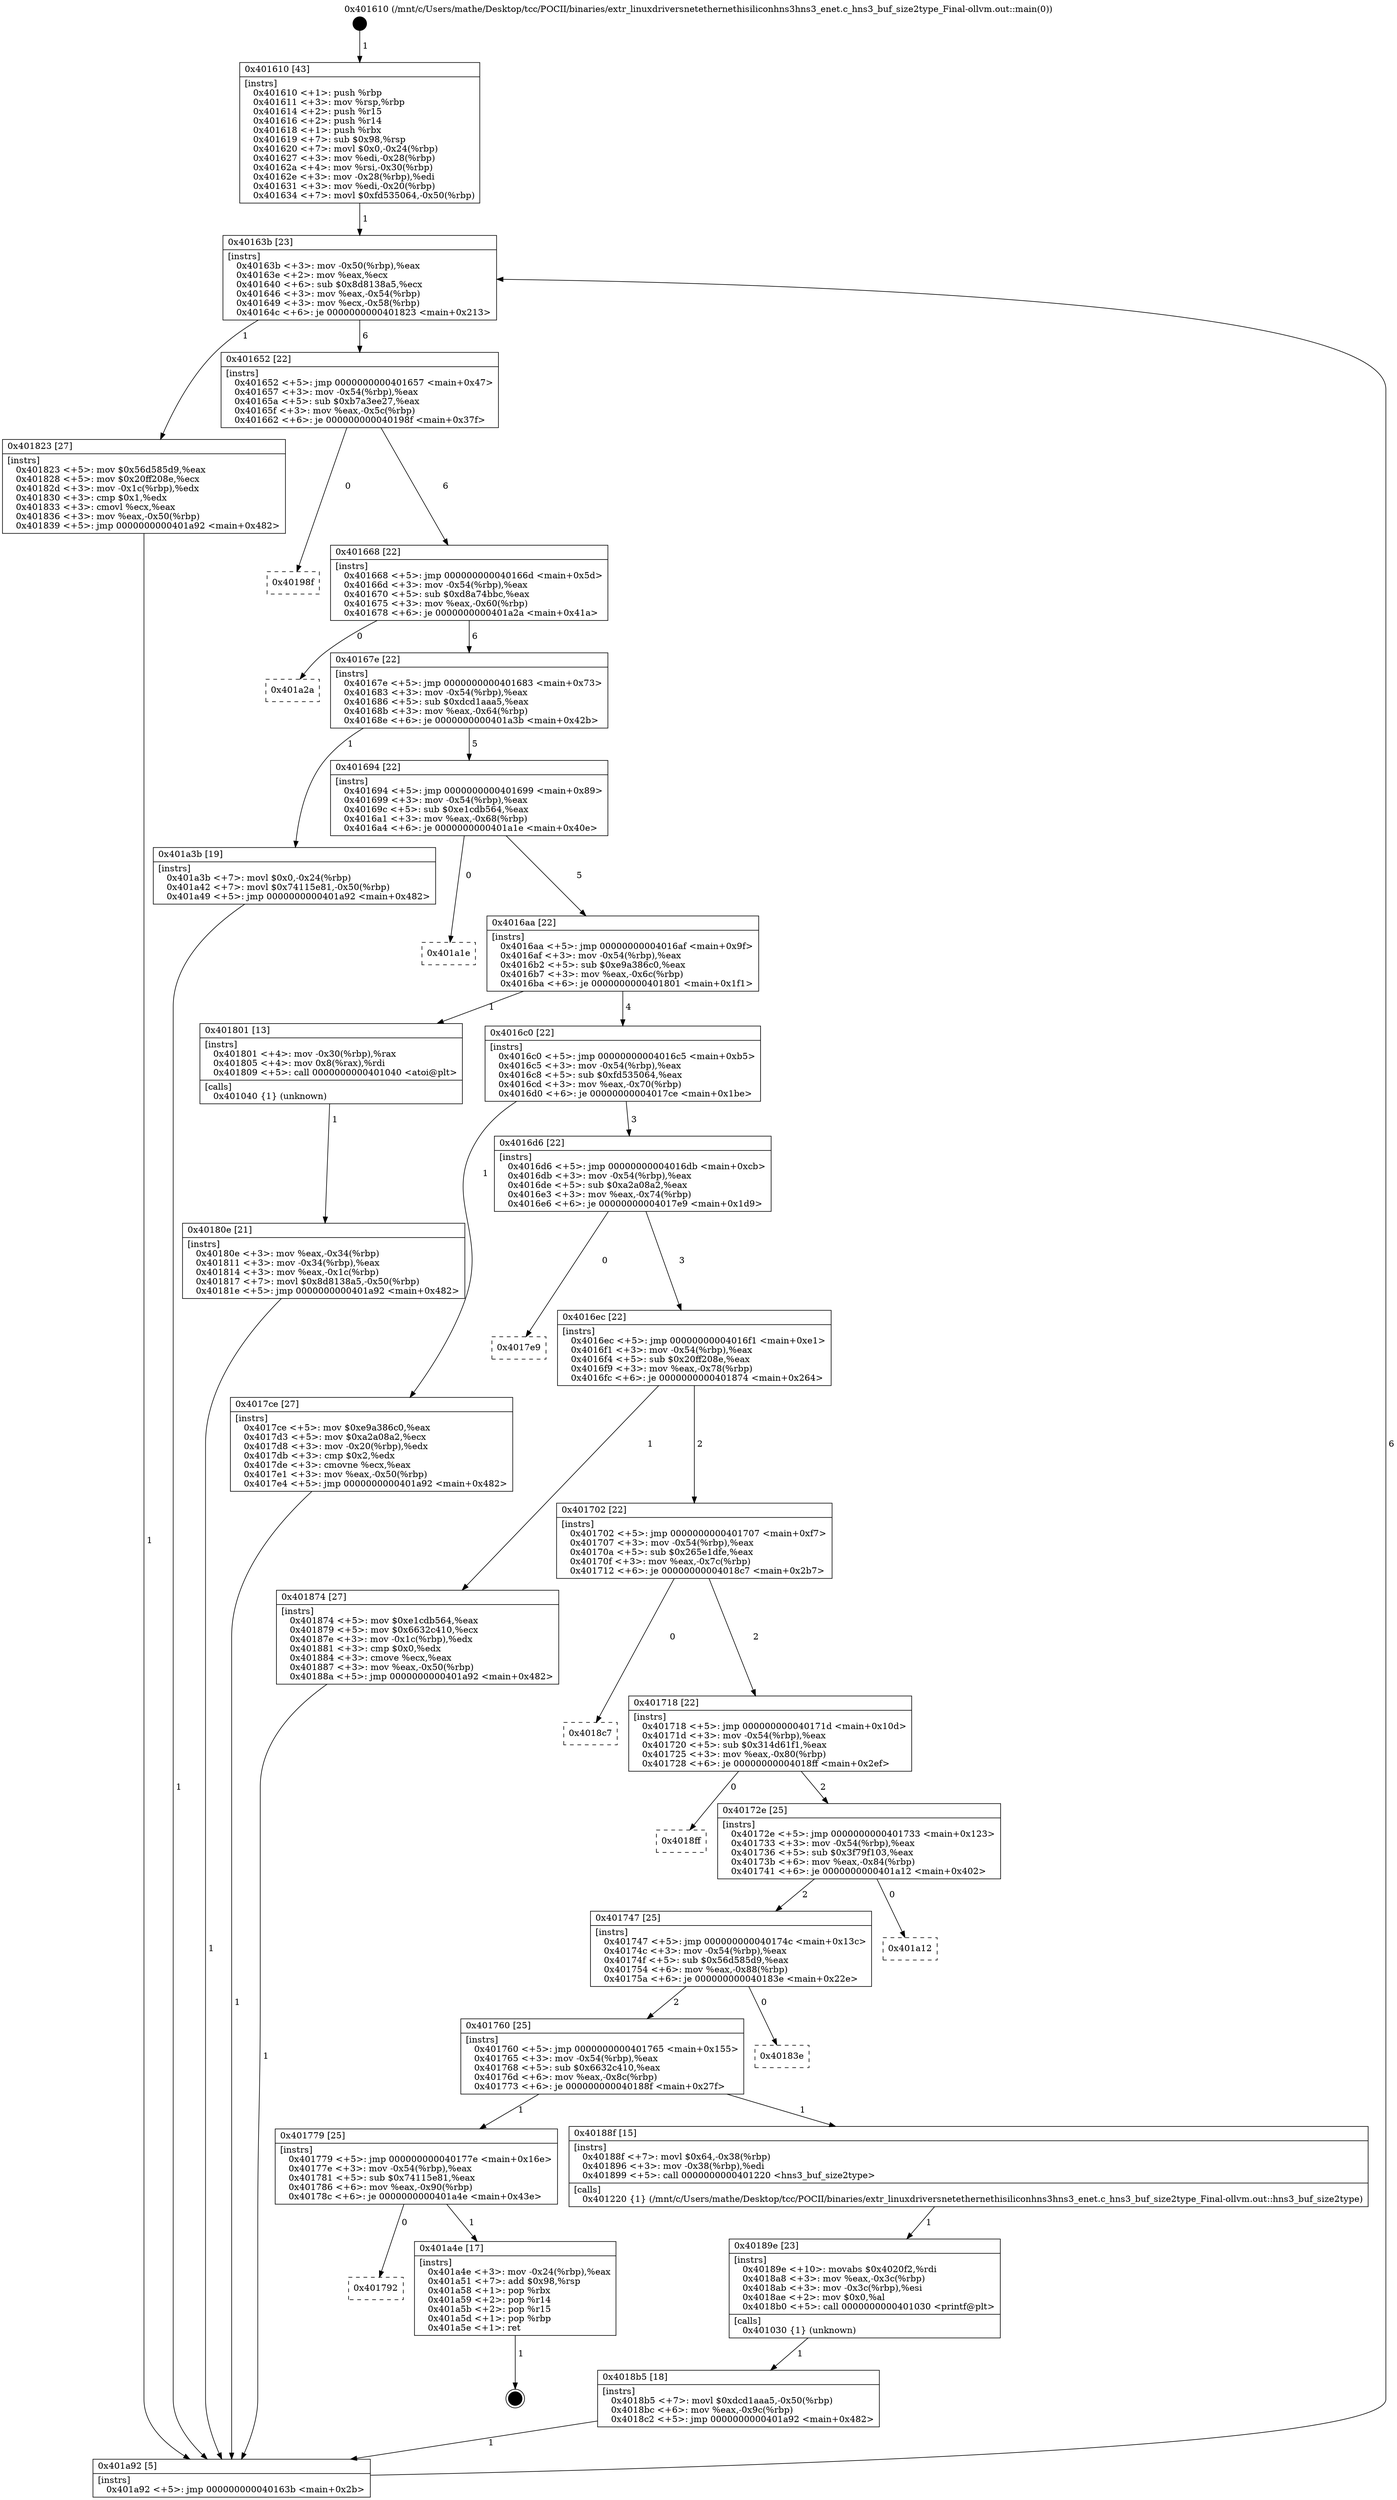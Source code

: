digraph "0x401610" {
  label = "0x401610 (/mnt/c/Users/mathe/Desktop/tcc/POCII/binaries/extr_linuxdriversnetethernethisiliconhns3hns3_enet.c_hns3_buf_size2type_Final-ollvm.out::main(0))"
  labelloc = "t"
  node[shape=record]

  Entry [label="",width=0.3,height=0.3,shape=circle,fillcolor=black,style=filled]
  "0x40163b" [label="{
     0x40163b [23]\l
     | [instrs]\l
     &nbsp;&nbsp;0x40163b \<+3\>: mov -0x50(%rbp),%eax\l
     &nbsp;&nbsp;0x40163e \<+2\>: mov %eax,%ecx\l
     &nbsp;&nbsp;0x401640 \<+6\>: sub $0x8d8138a5,%ecx\l
     &nbsp;&nbsp;0x401646 \<+3\>: mov %eax,-0x54(%rbp)\l
     &nbsp;&nbsp;0x401649 \<+3\>: mov %ecx,-0x58(%rbp)\l
     &nbsp;&nbsp;0x40164c \<+6\>: je 0000000000401823 \<main+0x213\>\l
  }"]
  "0x401823" [label="{
     0x401823 [27]\l
     | [instrs]\l
     &nbsp;&nbsp;0x401823 \<+5\>: mov $0x56d585d9,%eax\l
     &nbsp;&nbsp;0x401828 \<+5\>: mov $0x20ff208e,%ecx\l
     &nbsp;&nbsp;0x40182d \<+3\>: mov -0x1c(%rbp),%edx\l
     &nbsp;&nbsp;0x401830 \<+3\>: cmp $0x1,%edx\l
     &nbsp;&nbsp;0x401833 \<+3\>: cmovl %ecx,%eax\l
     &nbsp;&nbsp;0x401836 \<+3\>: mov %eax,-0x50(%rbp)\l
     &nbsp;&nbsp;0x401839 \<+5\>: jmp 0000000000401a92 \<main+0x482\>\l
  }"]
  "0x401652" [label="{
     0x401652 [22]\l
     | [instrs]\l
     &nbsp;&nbsp;0x401652 \<+5\>: jmp 0000000000401657 \<main+0x47\>\l
     &nbsp;&nbsp;0x401657 \<+3\>: mov -0x54(%rbp),%eax\l
     &nbsp;&nbsp;0x40165a \<+5\>: sub $0xb7a3ee27,%eax\l
     &nbsp;&nbsp;0x40165f \<+3\>: mov %eax,-0x5c(%rbp)\l
     &nbsp;&nbsp;0x401662 \<+6\>: je 000000000040198f \<main+0x37f\>\l
  }"]
  Exit [label="",width=0.3,height=0.3,shape=circle,fillcolor=black,style=filled,peripheries=2]
  "0x40198f" [label="{
     0x40198f\l
  }", style=dashed]
  "0x401668" [label="{
     0x401668 [22]\l
     | [instrs]\l
     &nbsp;&nbsp;0x401668 \<+5\>: jmp 000000000040166d \<main+0x5d\>\l
     &nbsp;&nbsp;0x40166d \<+3\>: mov -0x54(%rbp),%eax\l
     &nbsp;&nbsp;0x401670 \<+5\>: sub $0xd8a74bbc,%eax\l
     &nbsp;&nbsp;0x401675 \<+3\>: mov %eax,-0x60(%rbp)\l
     &nbsp;&nbsp;0x401678 \<+6\>: je 0000000000401a2a \<main+0x41a\>\l
  }"]
  "0x401792" [label="{
     0x401792\l
  }", style=dashed]
  "0x401a2a" [label="{
     0x401a2a\l
  }", style=dashed]
  "0x40167e" [label="{
     0x40167e [22]\l
     | [instrs]\l
     &nbsp;&nbsp;0x40167e \<+5\>: jmp 0000000000401683 \<main+0x73\>\l
     &nbsp;&nbsp;0x401683 \<+3\>: mov -0x54(%rbp),%eax\l
     &nbsp;&nbsp;0x401686 \<+5\>: sub $0xdcd1aaa5,%eax\l
     &nbsp;&nbsp;0x40168b \<+3\>: mov %eax,-0x64(%rbp)\l
     &nbsp;&nbsp;0x40168e \<+6\>: je 0000000000401a3b \<main+0x42b\>\l
  }"]
  "0x401a4e" [label="{
     0x401a4e [17]\l
     | [instrs]\l
     &nbsp;&nbsp;0x401a4e \<+3\>: mov -0x24(%rbp),%eax\l
     &nbsp;&nbsp;0x401a51 \<+7\>: add $0x98,%rsp\l
     &nbsp;&nbsp;0x401a58 \<+1\>: pop %rbx\l
     &nbsp;&nbsp;0x401a59 \<+2\>: pop %r14\l
     &nbsp;&nbsp;0x401a5b \<+2\>: pop %r15\l
     &nbsp;&nbsp;0x401a5d \<+1\>: pop %rbp\l
     &nbsp;&nbsp;0x401a5e \<+1\>: ret\l
  }"]
  "0x401a3b" [label="{
     0x401a3b [19]\l
     | [instrs]\l
     &nbsp;&nbsp;0x401a3b \<+7\>: movl $0x0,-0x24(%rbp)\l
     &nbsp;&nbsp;0x401a42 \<+7\>: movl $0x74115e81,-0x50(%rbp)\l
     &nbsp;&nbsp;0x401a49 \<+5\>: jmp 0000000000401a92 \<main+0x482\>\l
  }"]
  "0x401694" [label="{
     0x401694 [22]\l
     | [instrs]\l
     &nbsp;&nbsp;0x401694 \<+5\>: jmp 0000000000401699 \<main+0x89\>\l
     &nbsp;&nbsp;0x401699 \<+3\>: mov -0x54(%rbp),%eax\l
     &nbsp;&nbsp;0x40169c \<+5\>: sub $0xe1cdb564,%eax\l
     &nbsp;&nbsp;0x4016a1 \<+3\>: mov %eax,-0x68(%rbp)\l
     &nbsp;&nbsp;0x4016a4 \<+6\>: je 0000000000401a1e \<main+0x40e\>\l
  }"]
  "0x4018b5" [label="{
     0x4018b5 [18]\l
     | [instrs]\l
     &nbsp;&nbsp;0x4018b5 \<+7\>: movl $0xdcd1aaa5,-0x50(%rbp)\l
     &nbsp;&nbsp;0x4018bc \<+6\>: mov %eax,-0x9c(%rbp)\l
     &nbsp;&nbsp;0x4018c2 \<+5\>: jmp 0000000000401a92 \<main+0x482\>\l
  }"]
  "0x401a1e" [label="{
     0x401a1e\l
  }", style=dashed]
  "0x4016aa" [label="{
     0x4016aa [22]\l
     | [instrs]\l
     &nbsp;&nbsp;0x4016aa \<+5\>: jmp 00000000004016af \<main+0x9f\>\l
     &nbsp;&nbsp;0x4016af \<+3\>: mov -0x54(%rbp),%eax\l
     &nbsp;&nbsp;0x4016b2 \<+5\>: sub $0xe9a386c0,%eax\l
     &nbsp;&nbsp;0x4016b7 \<+3\>: mov %eax,-0x6c(%rbp)\l
     &nbsp;&nbsp;0x4016ba \<+6\>: je 0000000000401801 \<main+0x1f1\>\l
  }"]
  "0x40189e" [label="{
     0x40189e [23]\l
     | [instrs]\l
     &nbsp;&nbsp;0x40189e \<+10\>: movabs $0x4020f2,%rdi\l
     &nbsp;&nbsp;0x4018a8 \<+3\>: mov %eax,-0x3c(%rbp)\l
     &nbsp;&nbsp;0x4018ab \<+3\>: mov -0x3c(%rbp),%esi\l
     &nbsp;&nbsp;0x4018ae \<+2\>: mov $0x0,%al\l
     &nbsp;&nbsp;0x4018b0 \<+5\>: call 0000000000401030 \<printf@plt\>\l
     | [calls]\l
     &nbsp;&nbsp;0x401030 \{1\} (unknown)\l
  }"]
  "0x401801" [label="{
     0x401801 [13]\l
     | [instrs]\l
     &nbsp;&nbsp;0x401801 \<+4\>: mov -0x30(%rbp),%rax\l
     &nbsp;&nbsp;0x401805 \<+4\>: mov 0x8(%rax),%rdi\l
     &nbsp;&nbsp;0x401809 \<+5\>: call 0000000000401040 \<atoi@plt\>\l
     | [calls]\l
     &nbsp;&nbsp;0x401040 \{1\} (unknown)\l
  }"]
  "0x4016c0" [label="{
     0x4016c0 [22]\l
     | [instrs]\l
     &nbsp;&nbsp;0x4016c0 \<+5\>: jmp 00000000004016c5 \<main+0xb5\>\l
     &nbsp;&nbsp;0x4016c5 \<+3\>: mov -0x54(%rbp),%eax\l
     &nbsp;&nbsp;0x4016c8 \<+5\>: sub $0xfd535064,%eax\l
     &nbsp;&nbsp;0x4016cd \<+3\>: mov %eax,-0x70(%rbp)\l
     &nbsp;&nbsp;0x4016d0 \<+6\>: je 00000000004017ce \<main+0x1be\>\l
  }"]
  "0x401779" [label="{
     0x401779 [25]\l
     | [instrs]\l
     &nbsp;&nbsp;0x401779 \<+5\>: jmp 000000000040177e \<main+0x16e\>\l
     &nbsp;&nbsp;0x40177e \<+3\>: mov -0x54(%rbp),%eax\l
     &nbsp;&nbsp;0x401781 \<+5\>: sub $0x74115e81,%eax\l
     &nbsp;&nbsp;0x401786 \<+6\>: mov %eax,-0x90(%rbp)\l
     &nbsp;&nbsp;0x40178c \<+6\>: je 0000000000401a4e \<main+0x43e\>\l
  }"]
  "0x4017ce" [label="{
     0x4017ce [27]\l
     | [instrs]\l
     &nbsp;&nbsp;0x4017ce \<+5\>: mov $0xe9a386c0,%eax\l
     &nbsp;&nbsp;0x4017d3 \<+5\>: mov $0xa2a08a2,%ecx\l
     &nbsp;&nbsp;0x4017d8 \<+3\>: mov -0x20(%rbp),%edx\l
     &nbsp;&nbsp;0x4017db \<+3\>: cmp $0x2,%edx\l
     &nbsp;&nbsp;0x4017de \<+3\>: cmovne %ecx,%eax\l
     &nbsp;&nbsp;0x4017e1 \<+3\>: mov %eax,-0x50(%rbp)\l
     &nbsp;&nbsp;0x4017e4 \<+5\>: jmp 0000000000401a92 \<main+0x482\>\l
  }"]
  "0x4016d6" [label="{
     0x4016d6 [22]\l
     | [instrs]\l
     &nbsp;&nbsp;0x4016d6 \<+5\>: jmp 00000000004016db \<main+0xcb\>\l
     &nbsp;&nbsp;0x4016db \<+3\>: mov -0x54(%rbp),%eax\l
     &nbsp;&nbsp;0x4016de \<+5\>: sub $0xa2a08a2,%eax\l
     &nbsp;&nbsp;0x4016e3 \<+3\>: mov %eax,-0x74(%rbp)\l
     &nbsp;&nbsp;0x4016e6 \<+6\>: je 00000000004017e9 \<main+0x1d9\>\l
  }"]
  "0x401a92" [label="{
     0x401a92 [5]\l
     | [instrs]\l
     &nbsp;&nbsp;0x401a92 \<+5\>: jmp 000000000040163b \<main+0x2b\>\l
  }"]
  "0x401610" [label="{
     0x401610 [43]\l
     | [instrs]\l
     &nbsp;&nbsp;0x401610 \<+1\>: push %rbp\l
     &nbsp;&nbsp;0x401611 \<+3\>: mov %rsp,%rbp\l
     &nbsp;&nbsp;0x401614 \<+2\>: push %r15\l
     &nbsp;&nbsp;0x401616 \<+2\>: push %r14\l
     &nbsp;&nbsp;0x401618 \<+1\>: push %rbx\l
     &nbsp;&nbsp;0x401619 \<+7\>: sub $0x98,%rsp\l
     &nbsp;&nbsp;0x401620 \<+7\>: movl $0x0,-0x24(%rbp)\l
     &nbsp;&nbsp;0x401627 \<+3\>: mov %edi,-0x28(%rbp)\l
     &nbsp;&nbsp;0x40162a \<+4\>: mov %rsi,-0x30(%rbp)\l
     &nbsp;&nbsp;0x40162e \<+3\>: mov -0x28(%rbp),%edi\l
     &nbsp;&nbsp;0x401631 \<+3\>: mov %edi,-0x20(%rbp)\l
     &nbsp;&nbsp;0x401634 \<+7\>: movl $0xfd535064,-0x50(%rbp)\l
  }"]
  "0x40180e" [label="{
     0x40180e [21]\l
     | [instrs]\l
     &nbsp;&nbsp;0x40180e \<+3\>: mov %eax,-0x34(%rbp)\l
     &nbsp;&nbsp;0x401811 \<+3\>: mov -0x34(%rbp),%eax\l
     &nbsp;&nbsp;0x401814 \<+3\>: mov %eax,-0x1c(%rbp)\l
     &nbsp;&nbsp;0x401817 \<+7\>: movl $0x8d8138a5,-0x50(%rbp)\l
     &nbsp;&nbsp;0x40181e \<+5\>: jmp 0000000000401a92 \<main+0x482\>\l
  }"]
  "0x40188f" [label="{
     0x40188f [15]\l
     | [instrs]\l
     &nbsp;&nbsp;0x40188f \<+7\>: movl $0x64,-0x38(%rbp)\l
     &nbsp;&nbsp;0x401896 \<+3\>: mov -0x38(%rbp),%edi\l
     &nbsp;&nbsp;0x401899 \<+5\>: call 0000000000401220 \<hns3_buf_size2type\>\l
     | [calls]\l
     &nbsp;&nbsp;0x401220 \{1\} (/mnt/c/Users/mathe/Desktop/tcc/POCII/binaries/extr_linuxdriversnetethernethisiliconhns3hns3_enet.c_hns3_buf_size2type_Final-ollvm.out::hns3_buf_size2type)\l
  }"]
  "0x4017e9" [label="{
     0x4017e9\l
  }", style=dashed]
  "0x4016ec" [label="{
     0x4016ec [22]\l
     | [instrs]\l
     &nbsp;&nbsp;0x4016ec \<+5\>: jmp 00000000004016f1 \<main+0xe1\>\l
     &nbsp;&nbsp;0x4016f1 \<+3\>: mov -0x54(%rbp),%eax\l
     &nbsp;&nbsp;0x4016f4 \<+5\>: sub $0x20ff208e,%eax\l
     &nbsp;&nbsp;0x4016f9 \<+3\>: mov %eax,-0x78(%rbp)\l
     &nbsp;&nbsp;0x4016fc \<+6\>: je 0000000000401874 \<main+0x264\>\l
  }"]
  "0x401760" [label="{
     0x401760 [25]\l
     | [instrs]\l
     &nbsp;&nbsp;0x401760 \<+5\>: jmp 0000000000401765 \<main+0x155\>\l
     &nbsp;&nbsp;0x401765 \<+3\>: mov -0x54(%rbp),%eax\l
     &nbsp;&nbsp;0x401768 \<+5\>: sub $0x6632c410,%eax\l
     &nbsp;&nbsp;0x40176d \<+6\>: mov %eax,-0x8c(%rbp)\l
     &nbsp;&nbsp;0x401773 \<+6\>: je 000000000040188f \<main+0x27f\>\l
  }"]
  "0x401874" [label="{
     0x401874 [27]\l
     | [instrs]\l
     &nbsp;&nbsp;0x401874 \<+5\>: mov $0xe1cdb564,%eax\l
     &nbsp;&nbsp;0x401879 \<+5\>: mov $0x6632c410,%ecx\l
     &nbsp;&nbsp;0x40187e \<+3\>: mov -0x1c(%rbp),%edx\l
     &nbsp;&nbsp;0x401881 \<+3\>: cmp $0x0,%edx\l
     &nbsp;&nbsp;0x401884 \<+3\>: cmove %ecx,%eax\l
     &nbsp;&nbsp;0x401887 \<+3\>: mov %eax,-0x50(%rbp)\l
     &nbsp;&nbsp;0x40188a \<+5\>: jmp 0000000000401a92 \<main+0x482\>\l
  }"]
  "0x401702" [label="{
     0x401702 [22]\l
     | [instrs]\l
     &nbsp;&nbsp;0x401702 \<+5\>: jmp 0000000000401707 \<main+0xf7\>\l
     &nbsp;&nbsp;0x401707 \<+3\>: mov -0x54(%rbp),%eax\l
     &nbsp;&nbsp;0x40170a \<+5\>: sub $0x265e1dfe,%eax\l
     &nbsp;&nbsp;0x40170f \<+3\>: mov %eax,-0x7c(%rbp)\l
     &nbsp;&nbsp;0x401712 \<+6\>: je 00000000004018c7 \<main+0x2b7\>\l
  }"]
  "0x40183e" [label="{
     0x40183e\l
  }", style=dashed]
  "0x4018c7" [label="{
     0x4018c7\l
  }", style=dashed]
  "0x401718" [label="{
     0x401718 [22]\l
     | [instrs]\l
     &nbsp;&nbsp;0x401718 \<+5\>: jmp 000000000040171d \<main+0x10d\>\l
     &nbsp;&nbsp;0x40171d \<+3\>: mov -0x54(%rbp),%eax\l
     &nbsp;&nbsp;0x401720 \<+5\>: sub $0x314d61f1,%eax\l
     &nbsp;&nbsp;0x401725 \<+3\>: mov %eax,-0x80(%rbp)\l
     &nbsp;&nbsp;0x401728 \<+6\>: je 00000000004018ff \<main+0x2ef\>\l
  }"]
  "0x401747" [label="{
     0x401747 [25]\l
     | [instrs]\l
     &nbsp;&nbsp;0x401747 \<+5\>: jmp 000000000040174c \<main+0x13c\>\l
     &nbsp;&nbsp;0x40174c \<+3\>: mov -0x54(%rbp),%eax\l
     &nbsp;&nbsp;0x40174f \<+5\>: sub $0x56d585d9,%eax\l
     &nbsp;&nbsp;0x401754 \<+6\>: mov %eax,-0x88(%rbp)\l
     &nbsp;&nbsp;0x40175a \<+6\>: je 000000000040183e \<main+0x22e\>\l
  }"]
  "0x4018ff" [label="{
     0x4018ff\l
  }", style=dashed]
  "0x40172e" [label="{
     0x40172e [25]\l
     | [instrs]\l
     &nbsp;&nbsp;0x40172e \<+5\>: jmp 0000000000401733 \<main+0x123\>\l
     &nbsp;&nbsp;0x401733 \<+3\>: mov -0x54(%rbp),%eax\l
     &nbsp;&nbsp;0x401736 \<+5\>: sub $0x3f79f103,%eax\l
     &nbsp;&nbsp;0x40173b \<+6\>: mov %eax,-0x84(%rbp)\l
     &nbsp;&nbsp;0x401741 \<+6\>: je 0000000000401a12 \<main+0x402\>\l
  }"]
  "0x401a12" [label="{
     0x401a12\l
  }", style=dashed]
  Entry -> "0x401610" [label=" 1"]
  "0x40163b" -> "0x401823" [label=" 1"]
  "0x40163b" -> "0x401652" [label=" 6"]
  "0x401a4e" -> Exit [label=" 1"]
  "0x401652" -> "0x40198f" [label=" 0"]
  "0x401652" -> "0x401668" [label=" 6"]
  "0x401779" -> "0x401792" [label=" 0"]
  "0x401668" -> "0x401a2a" [label=" 0"]
  "0x401668" -> "0x40167e" [label=" 6"]
  "0x401779" -> "0x401a4e" [label=" 1"]
  "0x40167e" -> "0x401a3b" [label=" 1"]
  "0x40167e" -> "0x401694" [label=" 5"]
  "0x401a3b" -> "0x401a92" [label=" 1"]
  "0x401694" -> "0x401a1e" [label=" 0"]
  "0x401694" -> "0x4016aa" [label=" 5"]
  "0x4018b5" -> "0x401a92" [label=" 1"]
  "0x4016aa" -> "0x401801" [label=" 1"]
  "0x4016aa" -> "0x4016c0" [label=" 4"]
  "0x40189e" -> "0x4018b5" [label=" 1"]
  "0x4016c0" -> "0x4017ce" [label=" 1"]
  "0x4016c0" -> "0x4016d6" [label=" 3"]
  "0x4017ce" -> "0x401a92" [label=" 1"]
  "0x401610" -> "0x40163b" [label=" 1"]
  "0x401a92" -> "0x40163b" [label=" 6"]
  "0x401801" -> "0x40180e" [label=" 1"]
  "0x40180e" -> "0x401a92" [label=" 1"]
  "0x401823" -> "0x401a92" [label=" 1"]
  "0x40188f" -> "0x40189e" [label=" 1"]
  "0x4016d6" -> "0x4017e9" [label=" 0"]
  "0x4016d6" -> "0x4016ec" [label=" 3"]
  "0x401760" -> "0x401779" [label=" 1"]
  "0x4016ec" -> "0x401874" [label=" 1"]
  "0x4016ec" -> "0x401702" [label=" 2"]
  "0x401874" -> "0x401a92" [label=" 1"]
  "0x401760" -> "0x40188f" [label=" 1"]
  "0x401702" -> "0x4018c7" [label=" 0"]
  "0x401702" -> "0x401718" [label=" 2"]
  "0x401747" -> "0x401760" [label=" 2"]
  "0x401718" -> "0x4018ff" [label=" 0"]
  "0x401718" -> "0x40172e" [label=" 2"]
  "0x401747" -> "0x40183e" [label=" 0"]
  "0x40172e" -> "0x401a12" [label=" 0"]
  "0x40172e" -> "0x401747" [label=" 2"]
}
